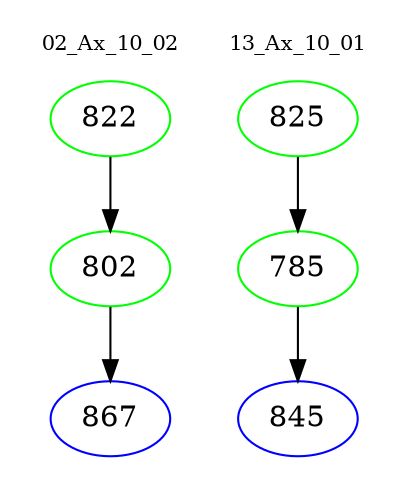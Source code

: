 digraph{
subgraph cluster_0 {
color = white
label = "02_Ax_10_02";
fontsize=10;
T0_822 [label="822", color="green"]
T0_822 -> T0_802 [color="black"]
T0_802 [label="802", color="green"]
T0_802 -> T0_867 [color="black"]
T0_867 [label="867", color="blue"]
}
subgraph cluster_1 {
color = white
label = "13_Ax_10_01";
fontsize=10;
T1_825 [label="825", color="green"]
T1_825 -> T1_785 [color="black"]
T1_785 [label="785", color="green"]
T1_785 -> T1_845 [color="black"]
T1_845 [label="845", color="blue"]
}
}
